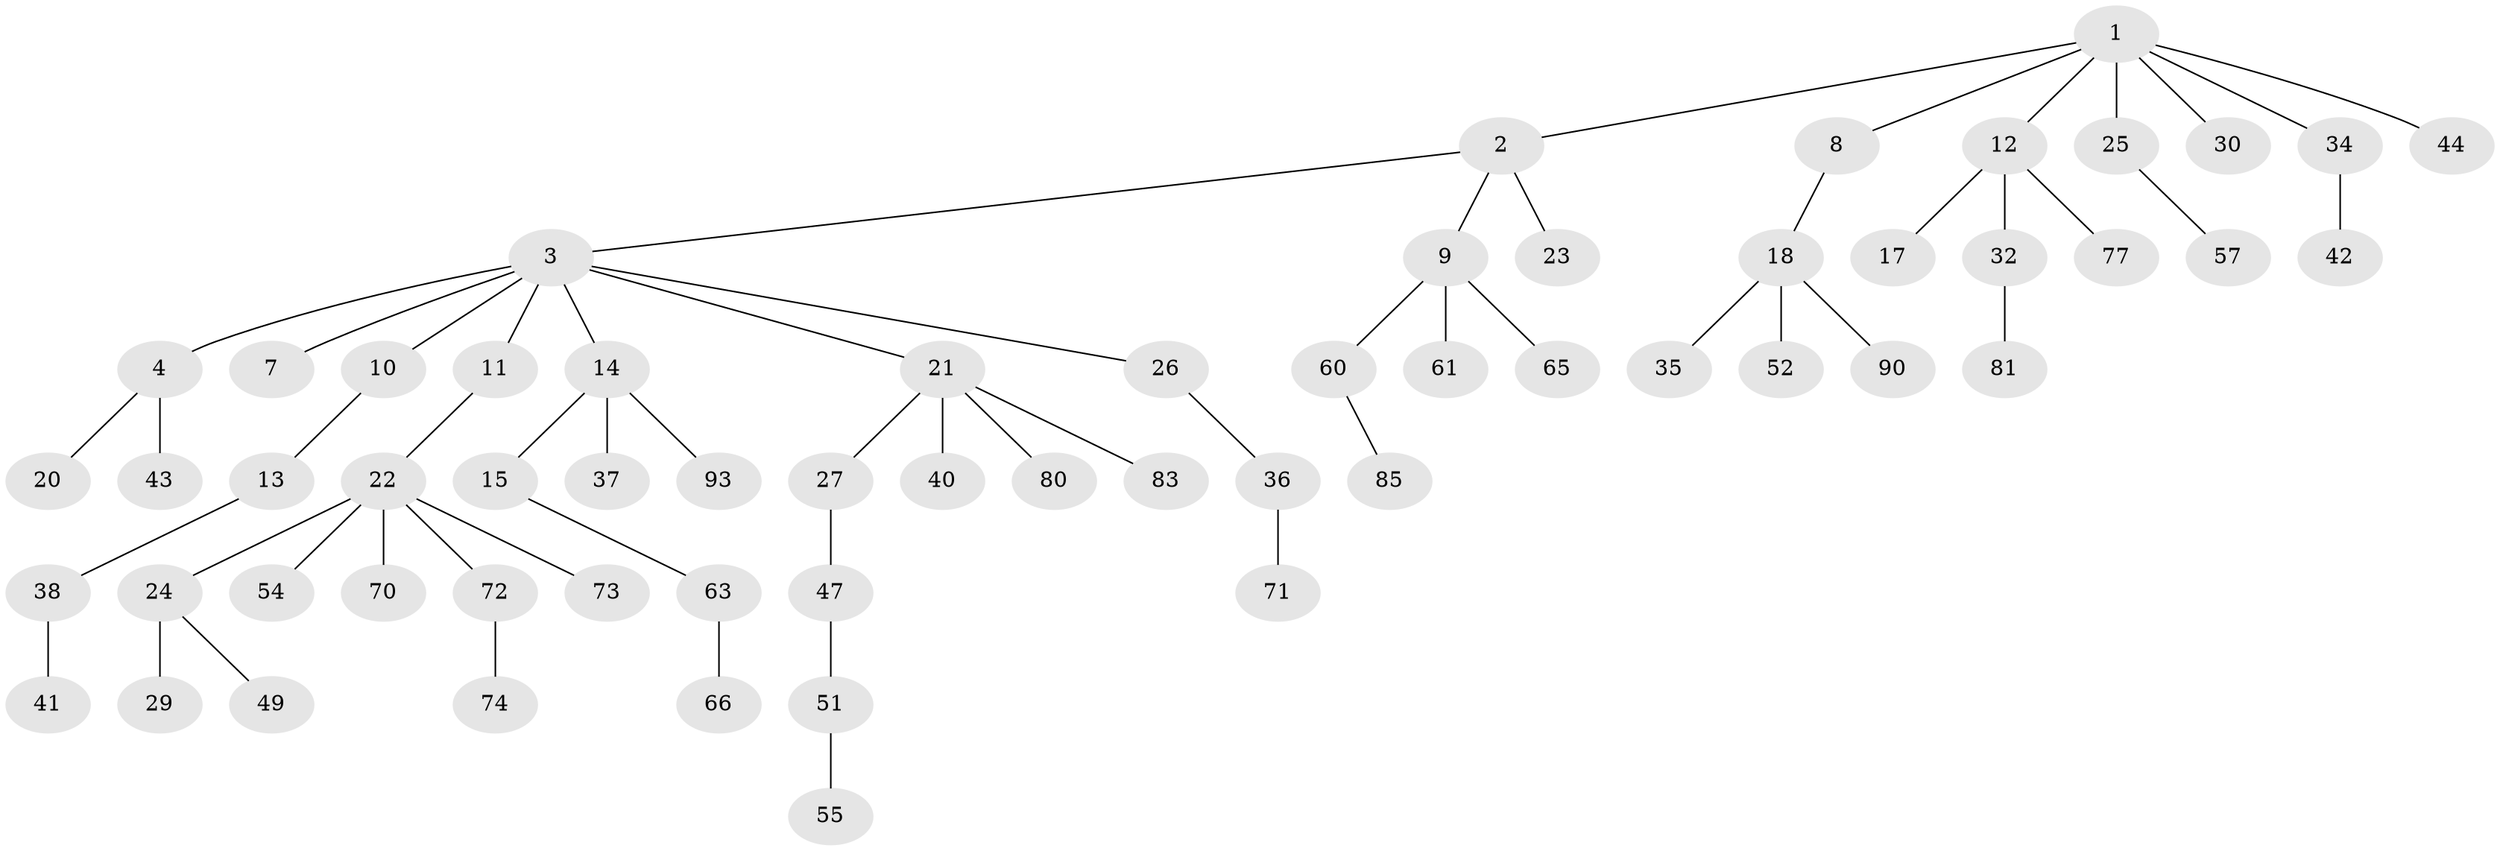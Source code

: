 // original degree distribution, {6: 0.03225806451612903, 4: 0.053763440860215055, 7: 0.010752688172043012, 2: 0.26881720430107525, 3: 0.13978494623655913, 1: 0.4838709677419355, 5: 0.010752688172043012}
// Generated by graph-tools (version 1.1) at 2025/42/03/06/25 10:42:06]
// undirected, 60 vertices, 59 edges
graph export_dot {
graph [start="1"]
  node [color=gray90,style=filled];
  1 [super="+6"];
  2 [super="+16"];
  3 [super="+5"];
  4 [super="+19"];
  7;
  8 [super="+50"];
  9 [super="+28"];
  10;
  11 [super="+31"];
  12 [super="+45"];
  13 [super="+48"];
  14 [super="+89"];
  15;
  17 [super="+91"];
  18 [super="+78"];
  20 [super="+62"];
  21 [super="+58"];
  22 [super="+56"];
  23;
  24 [super="+53"];
  25 [super="+33"];
  26;
  27 [super="+88"];
  29;
  30;
  32 [super="+39"];
  34 [super="+87"];
  35 [super="+46"];
  36 [super="+82"];
  37;
  38 [super="+75"];
  40;
  41 [super="+86"];
  42 [super="+84"];
  43;
  44 [super="+69"];
  47;
  49 [super="+67"];
  51 [super="+79"];
  52 [super="+64"];
  54;
  55 [super="+59"];
  57;
  60 [super="+68"];
  61;
  63 [super="+76"];
  65;
  66;
  70;
  71;
  72;
  73;
  74;
  77;
  80;
  81 [super="+92"];
  83;
  85;
  90;
  93;
  1 -- 2;
  1 -- 8;
  1 -- 12;
  1 -- 30;
  1 -- 34;
  1 -- 44;
  1 -- 25;
  2 -- 3;
  2 -- 9;
  2 -- 23;
  3 -- 4;
  3 -- 10;
  3 -- 11;
  3 -- 14;
  3 -- 26;
  3 -- 21;
  3 -- 7;
  4 -- 43;
  4 -- 20;
  8 -- 18;
  9 -- 61;
  9 -- 65;
  9 -- 60;
  10 -- 13;
  11 -- 22;
  12 -- 17;
  12 -- 32;
  12 -- 77;
  13 -- 38;
  14 -- 15;
  14 -- 37;
  14 -- 93;
  15 -- 63;
  18 -- 35;
  18 -- 52;
  18 -- 90;
  21 -- 27;
  21 -- 40;
  21 -- 80;
  21 -- 83;
  22 -- 24;
  22 -- 54;
  22 -- 70;
  22 -- 72;
  22 -- 73;
  24 -- 29;
  24 -- 49;
  25 -- 57;
  26 -- 36;
  27 -- 47;
  32 -- 81;
  34 -- 42;
  36 -- 71;
  38 -- 41;
  47 -- 51;
  51 -- 55;
  60 -- 85;
  63 -- 66;
  72 -- 74;
}
